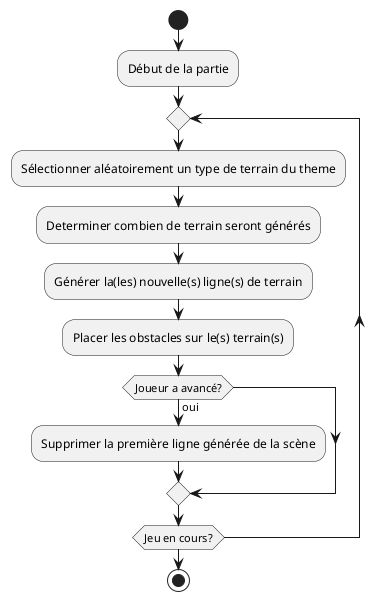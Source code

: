 @startuml terrainGeneratorUC
|Système|
start
:Début de la partie;

repeat
    :Sélectionner aléatoirement un type de terrain du theme;
    :Determiner combien de terrain seront générés;
    :Générer la(les) nouvelle(s) ligne(s) de terrain;
    :Placer les obstacles sur le(s) terrain(s);
    if (Joueur a avancé?) then (oui)
        :Supprimer la première ligne générée de la scène;
    endif
repeat while (Jeu en cours?)
stop
@enduml
